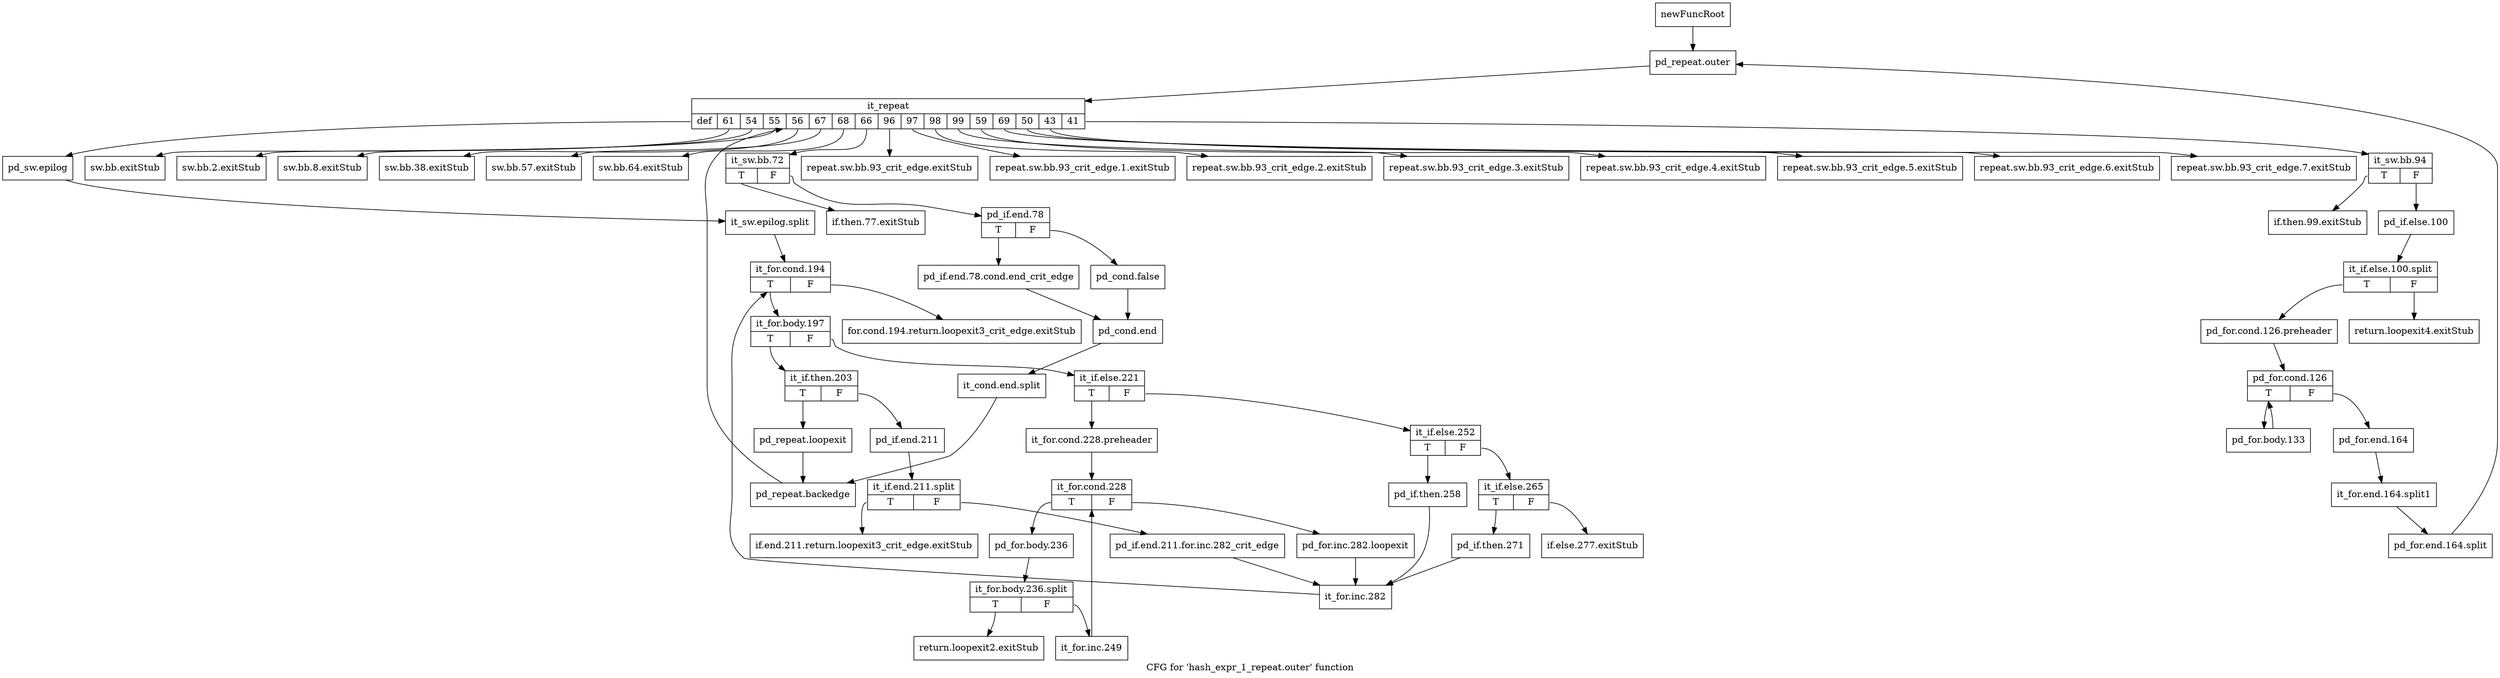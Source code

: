 digraph "CFG for 'hash_expr_1_repeat.outer' function" {
	label="CFG for 'hash_expr_1_repeat.outer' function";

	Node0xb16efd0 [shape=record,label="{newFuncRoot}"];
	Node0xb16efd0 -> Node0xb16f6b0;
	Node0xb16f020 [shape=record,label="{sw.bb.exitStub}"];
	Node0xb16f070 [shape=record,label="{sw.bb.2.exitStub}"];
	Node0xb16f0c0 [shape=record,label="{sw.bb.8.exitStub}"];
	Node0xb16f110 [shape=record,label="{sw.bb.38.exitStub}"];
	Node0xb16f160 [shape=record,label="{sw.bb.57.exitStub}"];
	Node0xb16f1b0 [shape=record,label="{sw.bb.64.exitStub}"];
	Node0xb16f200 [shape=record,label="{repeat.sw.bb.93_crit_edge.exitStub}"];
	Node0xb16f250 [shape=record,label="{repeat.sw.bb.93_crit_edge.1.exitStub}"];
	Node0xb16f2a0 [shape=record,label="{repeat.sw.bb.93_crit_edge.2.exitStub}"];
	Node0xb16f2f0 [shape=record,label="{repeat.sw.bb.93_crit_edge.3.exitStub}"];
	Node0xb16f340 [shape=record,label="{repeat.sw.bb.93_crit_edge.4.exitStub}"];
	Node0xb16f390 [shape=record,label="{repeat.sw.bb.93_crit_edge.5.exitStub}"];
	Node0xb16f3e0 [shape=record,label="{repeat.sw.bb.93_crit_edge.6.exitStub}"];
	Node0xb16f430 [shape=record,label="{repeat.sw.bb.93_crit_edge.7.exitStub}"];
	Node0xb16f480 [shape=record,label="{if.then.99.exitStub}"];
	Node0xb16f4d0 [shape=record,label="{return.loopexit4.exitStub}"];
	Node0xb16f520 [shape=record,label="{if.then.77.exitStub}"];
	Node0xb16f570 [shape=record,label="{for.cond.194.return.loopexit3_crit_edge.exitStub}"];
	Node0xb16f5c0 [shape=record,label="{if.else.277.exitStub}"];
	Node0xb16f610 [shape=record,label="{return.loopexit2.exitStub}"];
	Node0xb16f660 [shape=record,label="{if.end.211.return.loopexit3_crit_edge.exitStub}"];
	Node0xb16f6b0 [shape=record,label="{pd_repeat.outer}"];
	Node0xb16f6b0 -> Node0xb16f700;
	Node0xb16f700 [shape=record,label="{it_repeat|{<s0>def|<s1>61|<s2>54|<s3>55|<s4>56|<s5>67|<s6>68|<s7>66|<s8>96|<s9>97|<s10>98|<s11>99|<s12>59|<s13>69|<s14>50|<s15>43|<s16>41}}"];
	Node0xb16f700:s0 -> Node0xb16fac0;
	Node0xb16f700:s1 -> Node0xb16f020;
	Node0xb16f700:s2 -> Node0xb16f070;
	Node0xb16f700:s3 -> Node0xb16f0c0;
	Node0xb16f700:s4 -> Node0xb16f110;
	Node0xb16f700:s5 -> Node0xb16f160;
	Node0xb16f700:s6 -> Node0xb16f1b0;
	Node0xb16f700:s7 -> Node0xb16f930;
	Node0xb16f700:s8 -> Node0xb16f200;
	Node0xb16f700:s9 -> Node0xb16f250;
	Node0xb16f700:s10 -> Node0xb16f2a0;
	Node0xb16f700:s11 -> Node0xb16f2f0;
	Node0xb16f700:s12 -> Node0xb16f340;
	Node0xb16f700:s13 -> Node0xb16f390;
	Node0xb16f700:s14 -> Node0xb16f3e0;
	Node0xb16f700:s15 -> Node0xb16f430;
	Node0xb16f700:s16 -> Node0xb16f750;
	Node0xb16f750 [shape=record,label="{it_sw.bb.94|{<s0>T|<s1>F}}"];
	Node0xb16f750:s0 -> Node0xb16f480;
	Node0xb16f750:s1 -> Node0xb16f7a0;
	Node0xb16f7a0 [shape=record,label="{pd_if.else.100}"];
	Node0xb16f7a0 -> Node0xf655fd0;
	Node0xf655fd0 [shape=record,label="{it_if.else.100.split|{<s0>T|<s1>F}}"];
	Node0xf655fd0:s0 -> Node0xb16f7f0;
	Node0xf655fd0:s1 -> Node0xb16f4d0;
	Node0xb16f7f0 [shape=record,label="{pd_for.cond.126.preheader}"];
	Node0xb16f7f0 -> Node0xb16f840;
	Node0xb16f840 [shape=record,label="{pd_for.cond.126|{<s0>T|<s1>F}}"];
	Node0xb16f840:s0 -> Node0xb16f8e0;
	Node0xb16f840:s1 -> Node0xb16f890;
	Node0xb16f890 [shape=record,label="{pd_for.end.164}"];
	Node0xb16f890 -> Node0xf693570;
	Node0xf693570 [shape=record,label="{it_for.end.164.split1}"];
	Node0xf693570 -> Node0xf657500;
	Node0xf657500 [shape=record,label="{pd_for.end.164.split}"];
	Node0xf657500 -> Node0xb16f6b0;
	Node0xb16f8e0 [shape=record,label="{pd_for.body.133}"];
	Node0xb16f8e0 -> Node0xb16f840;
	Node0xb16f930 [shape=record,label="{it_sw.bb.72|{<s0>T|<s1>F}}"];
	Node0xb16f930:s0 -> Node0xb16f520;
	Node0xb16f930:s1 -> Node0xb16f980;
	Node0xb16f980 [shape=record,label="{pd_if.end.78|{<s0>T|<s1>F}}"];
	Node0xb16f980:s0 -> Node0xb16fa20;
	Node0xb16f980:s1 -> Node0xb16f9d0;
	Node0xb16f9d0 [shape=record,label="{pd_cond.false}"];
	Node0xb16f9d0 -> Node0xb16fa70;
	Node0xb16fa20 [shape=record,label="{pd_if.end.78.cond.end_crit_edge}"];
	Node0xb16fa20 -> Node0xb16fa70;
	Node0xb16fa70 [shape=record,label="{pd_cond.end}"];
	Node0xb16fa70 -> Node0xf657190;
	Node0xf657190 [shape=record,label="{it_cond.end.split}"];
	Node0xf657190 -> Node0xb170060;
	Node0xb16fac0 [shape=record,label="{pd_sw.epilog}"];
	Node0xb16fac0 -> Node0xf674f10;
	Node0xf674f10 [shape=record,label="{it_sw.epilog.split}"];
	Node0xf674f10 -> Node0xb16fb10;
	Node0xb16fb10 [shape=record,label="{it_for.cond.194|{<s0>T|<s1>F}}"];
	Node0xb16fb10:s0 -> Node0xb16fb60;
	Node0xb16fb10:s1 -> Node0xb16f570;
	Node0xb16fb60 [shape=record,label="{it_for.body.197|{<s0>T|<s1>F}}"];
	Node0xb16fb60:s0 -> Node0xb16fed0;
	Node0xb16fb60:s1 -> Node0xb16fbb0;
	Node0xb16fbb0 [shape=record,label="{it_if.else.221|{<s0>T|<s1>F}}"];
	Node0xb16fbb0:s0 -> Node0xb16fd40;
	Node0xb16fbb0:s1 -> Node0xb16fc00;
	Node0xb16fc00 [shape=record,label="{it_if.else.252|{<s0>T|<s1>F}}"];
	Node0xb16fc00:s0 -> Node0xb16fcf0;
	Node0xb16fc00:s1 -> Node0xb16fc50;
	Node0xb16fc50 [shape=record,label="{it_if.else.265|{<s0>T|<s1>F}}"];
	Node0xb16fc50:s0 -> Node0xb16fca0;
	Node0xb16fc50:s1 -> Node0xb16f5c0;
	Node0xb16fca0 [shape=record,label="{pd_if.then.271}"];
	Node0xb16fca0 -> Node0xb16ffc0;
	Node0xb16fcf0 [shape=record,label="{pd_if.then.258}"];
	Node0xb16fcf0 -> Node0xb16ffc0;
	Node0xb16fd40 [shape=record,label="{it_for.cond.228.preheader}"];
	Node0xb16fd40 -> Node0xb16fd90;
	Node0xb16fd90 [shape=record,label="{it_for.cond.228|{<s0>T|<s1>F}}"];
	Node0xb16fd90:s0 -> Node0xb16fe30;
	Node0xb16fd90:s1 -> Node0xb16fde0;
	Node0xb16fde0 [shape=record,label="{pd_for.inc.282.loopexit}"];
	Node0xb16fde0 -> Node0xb16ffc0;
	Node0xb16fe30 [shape=record,label="{pd_for.body.236}"];
	Node0xb16fe30 -> Node0xf655310;
	Node0xf655310 [shape=record,label="{it_for.body.236.split|{<s0>T|<s1>F}}"];
	Node0xf655310:s0 -> Node0xb16f610;
	Node0xf655310:s1 -> Node0xb16fe80;
	Node0xb16fe80 [shape=record,label="{it_for.inc.249}"];
	Node0xb16fe80 -> Node0xb16fd90;
	Node0xb16fed0 [shape=record,label="{it_if.then.203|{<s0>T|<s1>F}}"];
	Node0xb16fed0:s0 -> Node0xb170010;
	Node0xb16fed0:s1 -> Node0xb16ff20;
	Node0xb16ff20 [shape=record,label="{pd_if.end.211}"];
	Node0xb16ff20 -> Node0xf655590;
	Node0xf655590 [shape=record,label="{it_if.end.211.split|{<s0>T|<s1>F}}"];
	Node0xf655590:s0 -> Node0xb16f660;
	Node0xf655590:s1 -> Node0xb16ff70;
	Node0xb16ff70 [shape=record,label="{pd_if.end.211.for.inc.282_crit_edge}"];
	Node0xb16ff70 -> Node0xb16ffc0;
	Node0xb16ffc0 [shape=record,label="{it_for.inc.282}"];
	Node0xb16ffc0 -> Node0xb16fb10;
	Node0xb170010 [shape=record,label="{pd_repeat.loopexit}"];
	Node0xb170010 -> Node0xb170060;
	Node0xb170060 [shape=record,label="{pd_repeat.backedge}"];
	Node0xb170060 -> Node0xb16f700;
}
